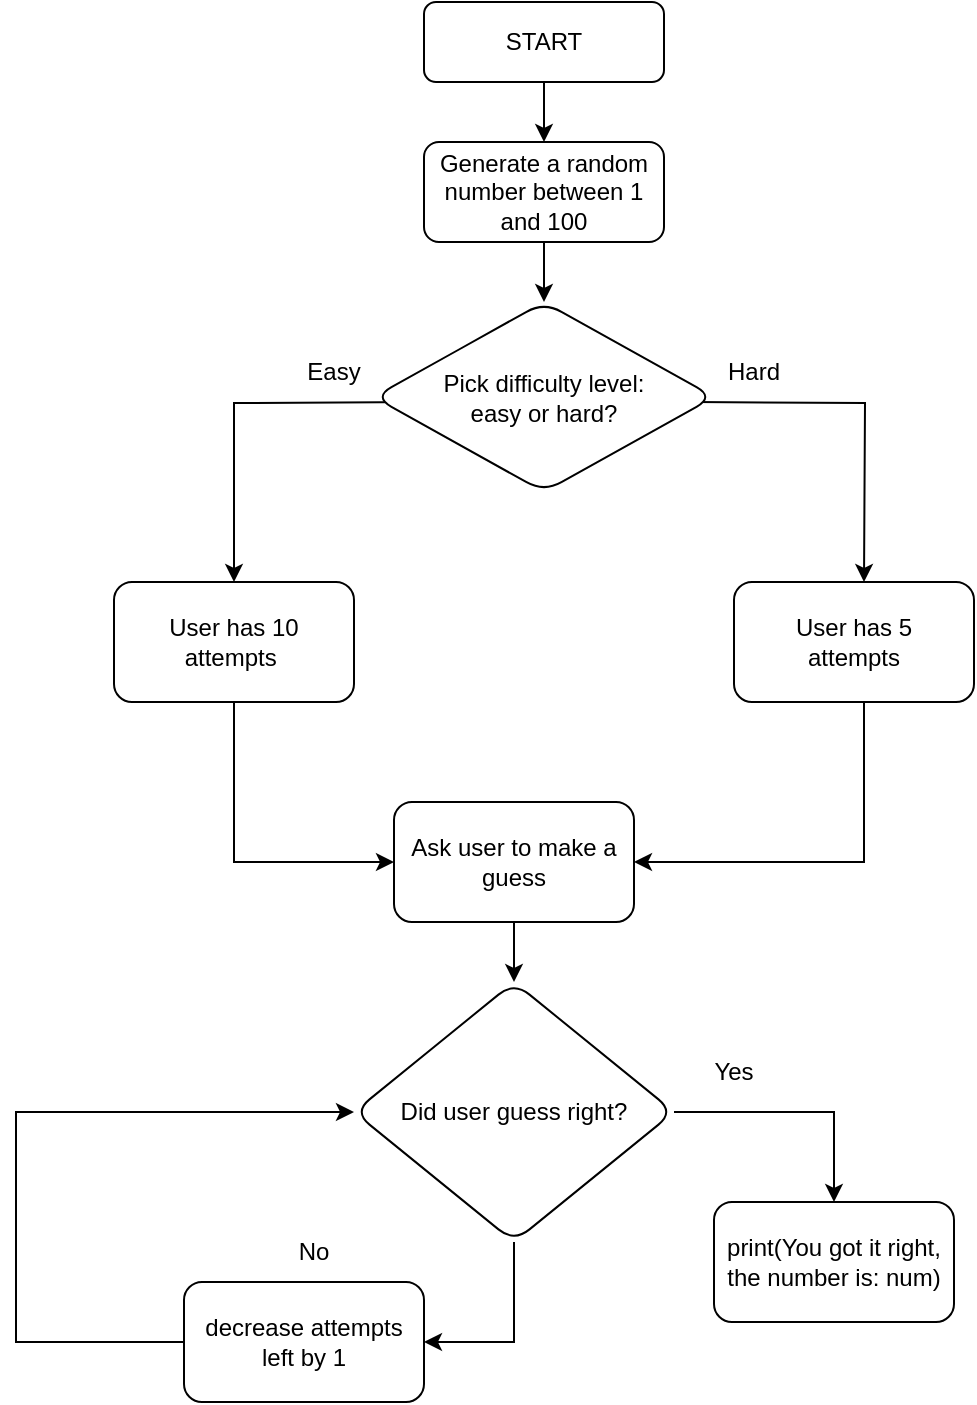 <mxfile version="22.1.21" type="device">
  <diagram name="Page-1" id="oyZ4dtZLjev76OJQ1Ywi">
    <mxGraphModel dx="922" dy="575" grid="1" gridSize="10" guides="1" tooltips="1" connect="1" arrows="1" fold="1" page="1" pageScale="1" pageWidth="850" pageHeight="1100" math="0" shadow="0">
      <root>
        <mxCell id="0" />
        <mxCell id="1" parent="0" />
        <mxCell id="hgFu8f6doZ0GLa-e8cyX-4" value="" style="edgeStyle=orthogonalEdgeStyle;rounded=0;orthogonalLoop=1;jettySize=auto;html=1;" parent="1" source="hgFu8f6doZ0GLa-e8cyX-1" target="hgFu8f6doZ0GLa-e8cyX-3" edge="1">
          <mxGeometry relative="1" as="geometry" />
        </mxCell>
        <mxCell id="hgFu8f6doZ0GLa-e8cyX-1" value="START" style="rounded=1;whiteSpace=wrap;html=1;" parent="1" vertex="1">
          <mxGeometry x="365" y="30" width="120" height="40" as="geometry" />
        </mxCell>
        <mxCell id="hgFu8f6doZ0GLa-e8cyX-42" value="" style="edgeStyle=orthogonalEdgeStyle;rounded=0;orthogonalLoop=1;jettySize=auto;html=1;" parent="1" source="hgFu8f6doZ0GLa-e8cyX-3" target="hgFu8f6doZ0GLa-e8cyX-41" edge="1">
          <mxGeometry relative="1" as="geometry" />
        </mxCell>
        <mxCell id="hgFu8f6doZ0GLa-e8cyX-3" value="Generate a random number between 1 and 100" style="whiteSpace=wrap;html=1;rounded=1;" parent="1" vertex="1">
          <mxGeometry x="365" y="100" width="120" height="50" as="geometry" />
        </mxCell>
        <mxCell id="hgFu8f6doZ0GLa-e8cyX-19" value="" style="edgeStyle=orthogonalEdgeStyle;rounded=0;orthogonalLoop=1;jettySize=auto;html=1;" parent="1" edge="1">
          <mxGeometry relative="1" as="geometry">
            <mxPoint x="500" y="230" as="sourcePoint" />
            <mxPoint x="585" y="320" as="targetPoint" />
          </mxGeometry>
        </mxCell>
        <mxCell id="hgFu8f6doZ0GLa-e8cyX-24" value="" style="edgeStyle=orthogonalEdgeStyle;rounded=0;orthogonalLoop=1;jettySize=auto;html=1;" parent="1" target="hgFu8f6doZ0GLa-e8cyX-23" edge="1">
          <mxGeometry relative="1" as="geometry">
            <mxPoint x="365" y="230" as="sourcePoint" />
          </mxGeometry>
        </mxCell>
        <mxCell id="hgFu8f6doZ0GLa-e8cyX-29" value="" style="edgeStyle=orthogonalEdgeStyle;rounded=0;orthogonalLoop=1;jettySize=auto;html=1;entryX=1;entryY=0.5;entryDx=0;entryDy=0;" parent="1" target="hgFu8f6doZ0GLa-e8cyX-28" edge="1">
          <mxGeometry relative="1" as="geometry">
            <mxPoint x="585" y="380" as="sourcePoint" />
            <mxPoint x="485" y="460" as="targetPoint" />
            <Array as="points">
              <mxPoint x="585" y="460" />
            </Array>
          </mxGeometry>
        </mxCell>
        <mxCell id="hgFu8f6doZ0GLa-e8cyX-18" value="User has 5&lt;br&gt;attempts" style="whiteSpace=wrap;html=1;rounded=1;" parent="1" vertex="1">
          <mxGeometry x="520" y="320" width="120" height="60" as="geometry" />
        </mxCell>
        <mxCell id="hgFu8f6doZ0GLa-e8cyX-20" value="Hard" style="text;html=1;strokeColor=none;fillColor=none;align=center;verticalAlign=middle;whiteSpace=wrap;rounded=0;" parent="1" vertex="1">
          <mxGeometry x="500" y="200" width="60" height="30" as="geometry" />
        </mxCell>
        <mxCell id="hgFu8f6doZ0GLa-e8cyX-30" style="edgeStyle=orthogonalEdgeStyle;rounded=0;orthogonalLoop=1;jettySize=auto;html=1;entryX=0;entryY=0.5;entryDx=0;entryDy=0;" parent="1" source="hgFu8f6doZ0GLa-e8cyX-23" target="hgFu8f6doZ0GLa-e8cyX-28" edge="1">
          <mxGeometry relative="1" as="geometry">
            <mxPoint x="300" y="470" as="targetPoint" />
            <Array as="points">
              <mxPoint x="270" y="460" />
            </Array>
          </mxGeometry>
        </mxCell>
        <mxCell id="hgFu8f6doZ0GLa-e8cyX-23" value="User has 10 &lt;br&gt;attempts&amp;nbsp;" style="whiteSpace=wrap;html=1;rounded=1;" parent="1" vertex="1">
          <mxGeometry x="210" y="320" width="120" height="60" as="geometry" />
        </mxCell>
        <mxCell id="hgFu8f6doZ0GLa-e8cyX-27" value="Easy" style="text;html=1;strokeColor=none;fillColor=none;align=center;verticalAlign=middle;whiteSpace=wrap;rounded=0;" parent="1" vertex="1">
          <mxGeometry x="290" y="200" width="60" height="30" as="geometry" />
        </mxCell>
        <mxCell id="hgFu8f6doZ0GLa-e8cyX-32" value="" style="edgeStyle=orthogonalEdgeStyle;rounded=0;orthogonalLoop=1;jettySize=auto;html=1;" parent="1" source="hgFu8f6doZ0GLa-e8cyX-28" target="hgFu8f6doZ0GLa-e8cyX-31" edge="1">
          <mxGeometry relative="1" as="geometry" />
        </mxCell>
        <mxCell id="hgFu8f6doZ0GLa-e8cyX-28" value="Ask user to make a guess" style="whiteSpace=wrap;html=1;rounded=1;" parent="1" vertex="1">
          <mxGeometry x="350" y="430" width="120" height="60" as="geometry" />
        </mxCell>
        <mxCell id="hgFu8f6doZ0GLa-e8cyX-34" value="" style="edgeStyle=orthogonalEdgeStyle;rounded=0;orthogonalLoop=1;jettySize=auto;html=1;" parent="1" source="hgFu8f6doZ0GLa-e8cyX-31" target="hgFu8f6doZ0GLa-e8cyX-33" edge="1">
          <mxGeometry relative="1" as="geometry">
            <Array as="points">
              <mxPoint x="570" y="585" />
            </Array>
          </mxGeometry>
        </mxCell>
        <mxCell id="hgFu8f6doZ0GLa-e8cyX-36" value="" style="edgeStyle=orthogonalEdgeStyle;rounded=0;orthogonalLoop=1;jettySize=auto;html=1;" parent="1" source="hgFu8f6doZ0GLa-e8cyX-31" target="hgFu8f6doZ0GLa-e8cyX-35" edge="1">
          <mxGeometry relative="1" as="geometry">
            <Array as="points">
              <mxPoint x="410" y="700" />
            </Array>
          </mxGeometry>
        </mxCell>
        <mxCell id="hgFu8f6doZ0GLa-e8cyX-31" value="Did user guess right?" style="rhombus;whiteSpace=wrap;html=1;rounded=1;" parent="1" vertex="1">
          <mxGeometry x="330" y="520" width="160" height="130" as="geometry" />
        </mxCell>
        <mxCell id="hgFu8f6doZ0GLa-e8cyX-33" value="print(You got it right, the number is: num)" style="whiteSpace=wrap;html=1;rounded=1;" parent="1" vertex="1">
          <mxGeometry x="510" y="630" width="120" height="60" as="geometry" />
        </mxCell>
        <mxCell id="hgFu8f6doZ0GLa-e8cyX-40" value="" style="edgeStyle=orthogonalEdgeStyle;rounded=0;orthogonalLoop=1;jettySize=auto;html=1;entryX=0;entryY=0.5;entryDx=0;entryDy=0;" parent="1" source="hgFu8f6doZ0GLa-e8cyX-35" target="hgFu8f6doZ0GLa-e8cyX-31" edge="1">
          <mxGeometry relative="1" as="geometry">
            <mxPoint x="160" y="570" as="targetPoint" />
            <Array as="points">
              <mxPoint x="161" y="700" />
              <mxPoint x="161" y="585" />
            </Array>
          </mxGeometry>
        </mxCell>
        <mxCell id="hgFu8f6doZ0GLa-e8cyX-35" value="decrease attempts left by 1" style="whiteSpace=wrap;html=1;rounded=1;" parent="1" vertex="1">
          <mxGeometry x="245" y="670" width="120" height="60" as="geometry" />
        </mxCell>
        <mxCell id="hgFu8f6doZ0GLa-e8cyX-37" value="Yes" style="text;html=1;strokeColor=none;fillColor=none;align=center;verticalAlign=middle;whiteSpace=wrap;rounded=0;" parent="1" vertex="1">
          <mxGeometry x="490" y="550" width="60" height="30" as="geometry" />
        </mxCell>
        <mxCell id="hgFu8f6doZ0GLa-e8cyX-38" value="No" style="text;html=1;strokeColor=none;fillColor=none;align=center;verticalAlign=middle;whiteSpace=wrap;rounded=0;" parent="1" vertex="1">
          <mxGeometry x="280" y="640" width="60" height="30" as="geometry" />
        </mxCell>
        <mxCell id="hgFu8f6doZ0GLa-e8cyX-41" value="Pick difficulty level:&lt;br style=&quot;border-color: var(--border-color);&quot;&gt;easy or hard?" style="rhombus;whiteSpace=wrap;html=1;rounded=1;" parent="1" vertex="1">
          <mxGeometry x="340" y="180" width="170" height="95" as="geometry" />
        </mxCell>
      </root>
    </mxGraphModel>
  </diagram>
</mxfile>
